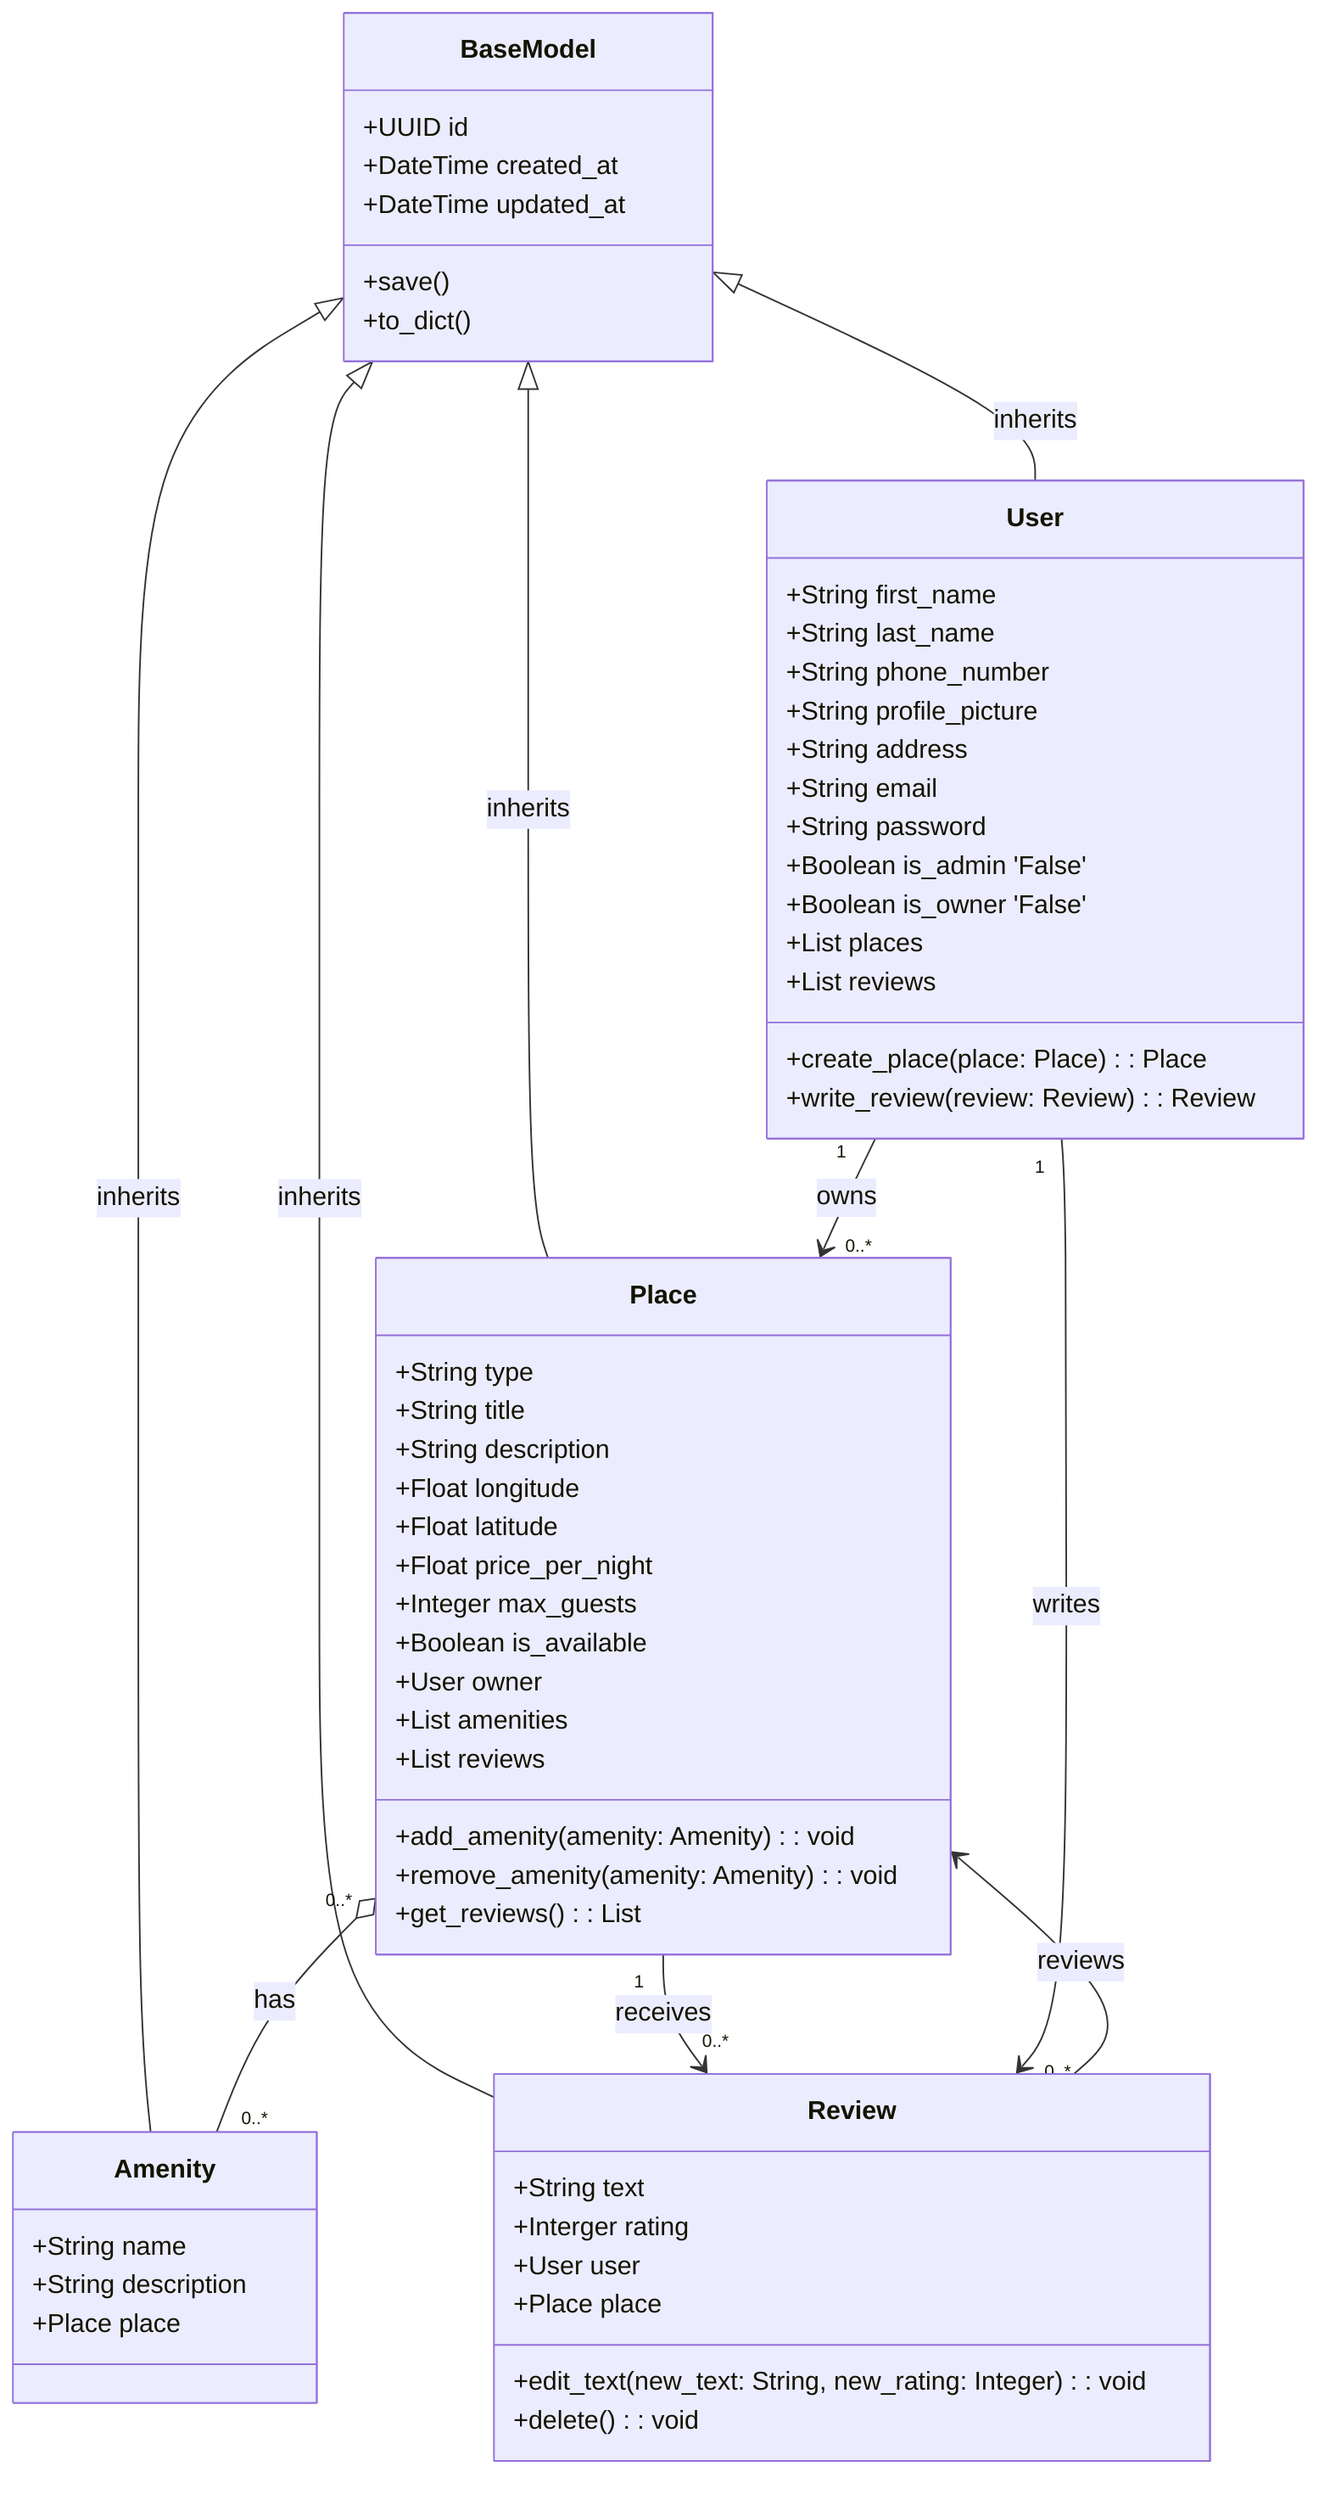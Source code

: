 classDiagram
    class BaseModel {
        +UUID id
        +DateTime created_at
        +DateTime updated_at
        +save()
        +to_dict()
    }

    class User {
        +String first_name
        +String last_name
        +String phone_number
        +String profile_picture
        +String address
        +String email
        +String password
        +Boolean is_admin 'False'
        +Boolean is_owner 'False'
        +List<Place> places
        +List<Review> reviews
        +create_place(place: Place): Place
        +write_review(review: Review): Review
    }

    class Place {
        +String type
        +String title
        +String description
        +Float longitude
        +Float latitude
        +Float price_per_night
        +Integer max_guests
        +Boolean is_available
        +User owner
        +List<Amenity> amenities
        +List<Review> reviews
        +add_amenity(amenity: Amenity): void
        +remove_amenity(amenity: Amenity): void
        +get_reviews(): List<Review>
    }

    class Amenity {
        +String name
        +String description
        +Place place
    }

    class Review {
        +String text
        +Interger rating
        +User user
        +Place place
        +edit_text(new_text: String, new_rating: Integer): void
        +delete(): void
    }

    %% Inheritance
    BaseModel <|-- User : inherits
    BaseModel <|-- Place : inherits
    BaseModel <|-- Amenity : inherits
    BaseModel <|-- Review : inherits

    %% Relationships
    User "1" --> "0..*" Place : owns
    Place "0..*" o-- "0..*" Amenity : has
    Place "1" --> "0..*" Review : receives
    User "1" --> "0..*" Review : writes
    Review --> Place: reviews